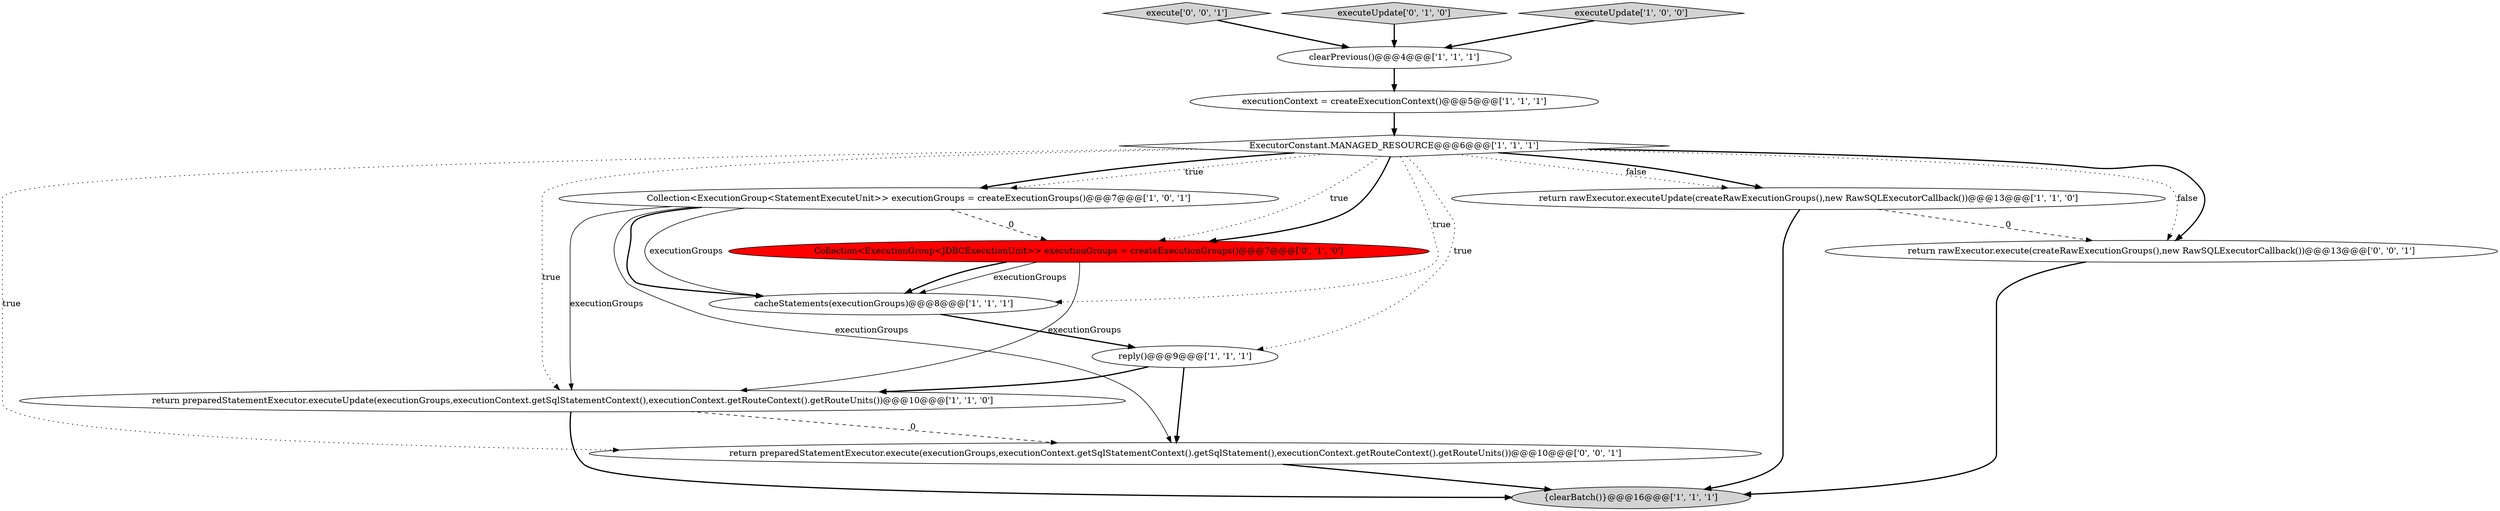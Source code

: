 digraph {
13 [style = filled, label = "return preparedStatementExecutor.execute(executionGroups,executionContext.getSqlStatementContext().getSqlStatement(),executionContext.getRouteContext().getRouteUnits())@@@10@@@['0', '0', '1']", fillcolor = white, shape = ellipse image = "AAA0AAABBB3BBB"];
14 [style = filled, label = "execute['0', '0', '1']", fillcolor = lightgray, shape = diamond image = "AAA0AAABBB3BBB"];
5 [style = filled, label = "cacheStatements(executionGroups)@@@8@@@['1', '1', '1']", fillcolor = white, shape = ellipse image = "AAA0AAABBB1BBB"];
2 [style = filled, label = "reply()@@@9@@@['1', '1', '1']", fillcolor = white, shape = ellipse image = "AAA0AAABBB1BBB"];
7 [style = filled, label = "return rawExecutor.executeUpdate(createRawExecutionGroups(),new RawSQLExecutorCallback())@@@13@@@['1', '1', '0']", fillcolor = white, shape = ellipse image = "AAA0AAABBB1BBB"];
6 [style = filled, label = "return preparedStatementExecutor.executeUpdate(executionGroups,executionContext.getSqlStatementContext(),executionContext.getRouteContext().getRouteUnits())@@@10@@@['1', '1', '0']", fillcolor = white, shape = ellipse image = "AAA0AAABBB1BBB"];
12 [style = filled, label = "return rawExecutor.execute(createRawExecutionGroups(),new RawSQLExecutorCallback())@@@13@@@['0', '0', '1']", fillcolor = white, shape = ellipse image = "AAA0AAABBB3BBB"];
3 [style = filled, label = "clearPrevious()@@@4@@@['1', '1', '1']", fillcolor = white, shape = ellipse image = "AAA0AAABBB1BBB"];
8 [style = filled, label = "ExecutorConstant.MANAGED_RESOURCE@@@6@@@['1', '1', '1']", fillcolor = white, shape = diamond image = "AAA0AAABBB1BBB"];
10 [style = filled, label = "executeUpdate['0', '1', '0']", fillcolor = lightgray, shape = diamond image = "AAA0AAABBB2BBB"];
11 [style = filled, label = "Collection<ExecutionGroup<JDBCExecutionUnit>> executionGroups = createExecutionGroups()@@@7@@@['0', '1', '0']", fillcolor = red, shape = ellipse image = "AAA1AAABBB2BBB"];
1 [style = filled, label = "executionContext = createExecutionContext()@@@5@@@['1', '1', '1']", fillcolor = white, shape = ellipse image = "AAA0AAABBB1BBB"];
4 [style = filled, label = "Collection<ExecutionGroup<StatementExecuteUnit>> executionGroups = createExecutionGroups()@@@7@@@['1', '0', '1']", fillcolor = white, shape = ellipse image = "AAA0AAABBB1BBB"];
9 [style = filled, label = "{clearBatch()}@@@16@@@['1', '1', '1']", fillcolor = lightgray, shape = ellipse image = "AAA0AAABBB1BBB"];
0 [style = filled, label = "executeUpdate['1', '0', '0']", fillcolor = lightgray, shape = diamond image = "AAA0AAABBB1BBB"];
0->3 [style = bold, label=""];
14->3 [style = bold, label=""];
8->7 [style = dotted, label="false"];
1->8 [style = bold, label=""];
8->12 [style = dotted, label="false"];
3->1 [style = bold, label=""];
2->6 [style = bold, label=""];
11->6 [style = solid, label="executionGroups"];
8->2 [style = dotted, label="true"];
11->5 [style = solid, label="executionGroups"];
10->3 [style = bold, label=""];
4->6 [style = solid, label="executionGroups"];
4->13 [style = solid, label="executionGroups"];
12->9 [style = bold, label=""];
8->4 [style = dotted, label="true"];
8->7 [style = bold, label=""];
2->13 [style = bold, label=""];
7->9 [style = bold, label=""];
11->5 [style = bold, label=""];
5->2 [style = bold, label=""];
8->6 [style = dotted, label="true"];
6->13 [style = dashed, label="0"];
8->5 [style = dotted, label="true"];
7->12 [style = dashed, label="0"];
8->11 [style = dotted, label="true"];
8->13 [style = dotted, label="true"];
13->9 [style = bold, label=""];
8->4 [style = bold, label=""];
4->11 [style = dashed, label="0"];
6->9 [style = bold, label=""];
8->11 [style = bold, label=""];
4->5 [style = bold, label=""];
8->12 [style = bold, label=""];
4->5 [style = solid, label="executionGroups"];
}
